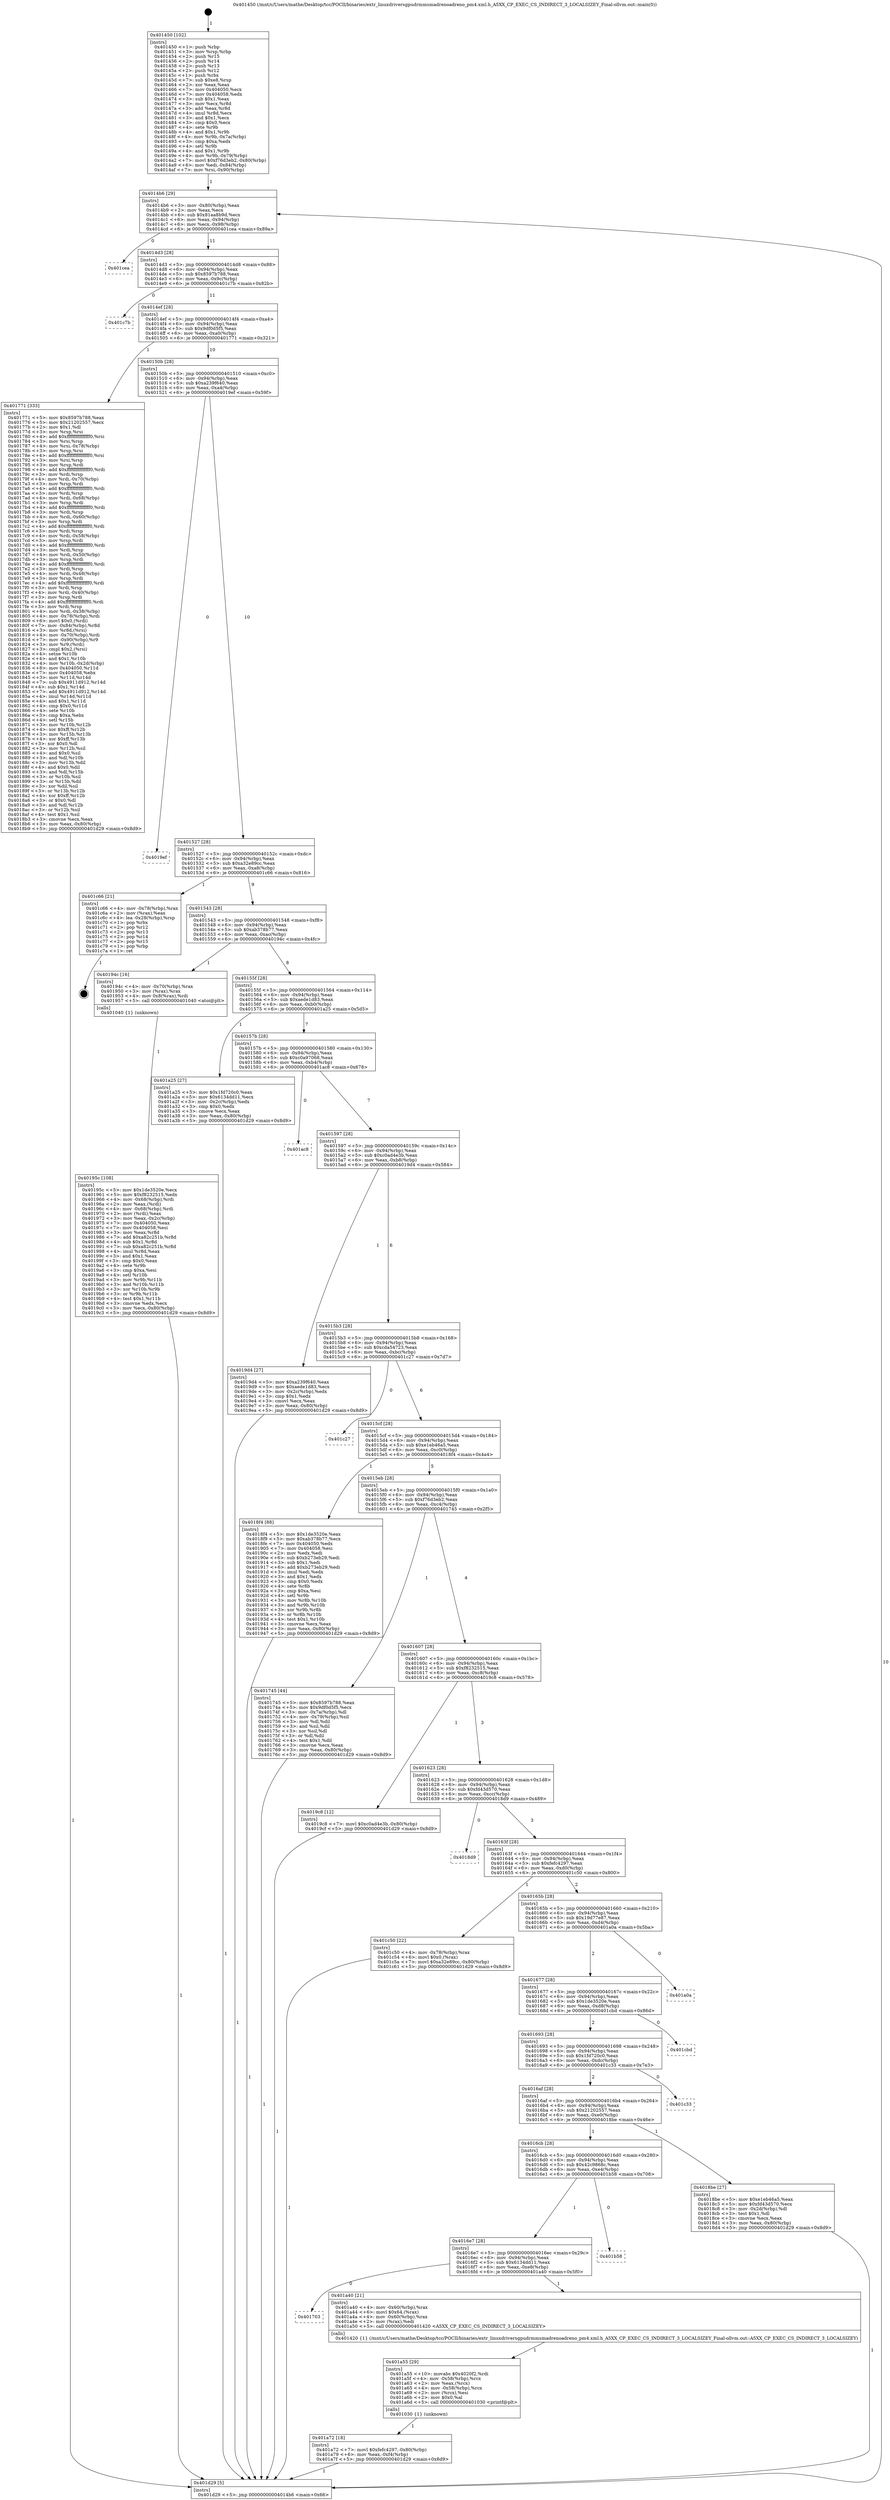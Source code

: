 digraph "0x401450" {
  label = "0x401450 (/mnt/c/Users/mathe/Desktop/tcc/POCII/binaries/extr_linuxdriversgpudrmmsmadrenoadreno_pm4.xml.h_A5XX_CP_EXEC_CS_INDIRECT_3_LOCALSIZEY_Final-ollvm.out::main(0))"
  labelloc = "t"
  node[shape=record]

  Entry [label="",width=0.3,height=0.3,shape=circle,fillcolor=black,style=filled]
  "0x4014b6" [label="{
     0x4014b6 [29]\l
     | [instrs]\l
     &nbsp;&nbsp;0x4014b6 \<+3\>: mov -0x80(%rbp),%eax\l
     &nbsp;&nbsp;0x4014b9 \<+2\>: mov %eax,%ecx\l
     &nbsp;&nbsp;0x4014bb \<+6\>: sub $0x81aa8b9d,%ecx\l
     &nbsp;&nbsp;0x4014c1 \<+6\>: mov %eax,-0x94(%rbp)\l
     &nbsp;&nbsp;0x4014c7 \<+6\>: mov %ecx,-0x98(%rbp)\l
     &nbsp;&nbsp;0x4014cd \<+6\>: je 0000000000401cea \<main+0x89a\>\l
  }"]
  "0x401cea" [label="{
     0x401cea\l
  }", style=dashed]
  "0x4014d3" [label="{
     0x4014d3 [28]\l
     | [instrs]\l
     &nbsp;&nbsp;0x4014d3 \<+5\>: jmp 00000000004014d8 \<main+0x88\>\l
     &nbsp;&nbsp;0x4014d8 \<+6\>: mov -0x94(%rbp),%eax\l
     &nbsp;&nbsp;0x4014de \<+5\>: sub $0x8597b788,%eax\l
     &nbsp;&nbsp;0x4014e3 \<+6\>: mov %eax,-0x9c(%rbp)\l
     &nbsp;&nbsp;0x4014e9 \<+6\>: je 0000000000401c7b \<main+0x82b\>\l
  }"]
  Exit [label="",width=0.3,height=0.3,shape=circle,fillcolor=black,style=filled,peripheries=2]
  "0x401c7b" [label="{
     0x401c7b\l
  }", style=dashed]
  "0x4014ef" [label="{
     0x4014ef [28]\l
     | [instrs]\l
     &nbsp;&nbsp;0x4014ef \<+5\>: jmp 00000000004014f4 \<main+0xa4\>\l
     &nbsp;&nbsp;0x4014f4 \<+6\>: mov -0x94(%rbp),%eax\l
     &nbsp;&nbsp;0x4014fa \<+5\>: sub $0x9df0d5f5,%eax\l
     &nbsp;&nbsp;0x4014ff \<+6\>: mov %eax,-0xa0(%rbp)\l
     &nbsp;&nbsp;0x401505 \<+6\>: je 0000000000401771 \<main+0x321\>\l
  }"]
  "0x401a72" [label="{
     0x401a72 [18]\l
     | [instrs]\l
     &nbsp;&nbsp;0x401a72 \<+7\>: movl $0xfefc4297,-0x80(%rbp)\l
     &nbsp;&nbsp;0x401a79 \<+6\>: mov %eax,-0xf4(%rbp)\l
     &nbsp;&nbsp;0x401a7f \<+5\>: jmp 0000000000401d29 \<main+0x8d9\>\l
  }"]
  "0x401771" [label="{
     0x401771 [333]\l
     | [instrs]\l
     &nbsp;&nbsp;0x401771 \<+5\>: mov $0x8597b788,%eax\l
     &nbsp;&nbsp;0x401776 \<+5\>: mov $0x21202557,%ecx\l
     &nbsp;&nbsp;0x40177b \<+2\>: mov $0x1,%dl\l
     &nbsp;&nbsp;0x40177d \<+3\>: mov %rsp,%rsi\l
     &nbsp;&nbsp;0x401780 \<+4\>: add $0xfffffffffffffff0,%rsi\l
     &nbsp;&nbsp;0x401784 \<+3\>: mov %rsi,%rsp\l
     &nbsp;&nbsp;0x401787 \<+4\>: mov %rsi,-0x78(%rbp)\l
     &nbsp;&nbsp;0x40178b \<+3\>: mov %rsp,%rsi\l
     &nbsp;&nbsp;0x40178e \<+4\>: add $0xfffffffffffffff0,%rsi\l
     &nbsp;&nbsp;0x401792 \<+3\>: mov %rsi,%rsp\l
     &nbsp;&nbsp;0x401795 \<+3\>: mov %rsp,%rdi\l
     &nbsp;&nbsp;0x401798 \<+4\>: add $0xfffffffffffffff0,%rdi\l
     &nbsp;&nbsp;0x40179c \<+3\>: mov %rdi,%rsp\l
     &nbsp;&nbsp;0x40179f \<+4\>: mov %rdi,-0x70(%rbp)\l
     &nbsp;&nbsp;0x4017a3 \<+3\>: mov %rsp,%rdi\l
     &nbsp;&nbsp;0x4017a6 \<+4\>: add $0xfffffffffffffff0,%rdi\l
     &nbsp;&nbsp;0x4017aa \<+3\>: mov %rdi,%rsp\l
     &nbsp;&nbsp;0x4017ad \<+4\>: mov %rdi,-0x68(%rbp)\l
     &nbsp;&nbsp;0x4017b1 \<+3\>: mov %rsp,%rdi\l
     &nbsp;&nbsp;0x4017b4 \<+4\>: add $0xfffffffffffffff0,%rdi\l
     &nbsp;&nbsp;0x4017b8 \<+3\>: mov %rdi,%rsp\l
     &nbsp;&nbsp;0x4017bb \<+4\>: mov %rdi,-0x60(%rbp)\l
     &nbsp;&nbsp;0x4017bf \<+3\>: mov %rsp,%rdi\l
     &nbsp;&nbsp;0x4017c2 \<+4\>: add $0xfffffffffffffff0,%rdi\l
     &nbsp;&nbsp;0x4017c6 \<+3\>: mov %rdi,%rsp\l
     &nbsp;&nbsp;0x4017c9 \<+4\>: mov %rdi,-0x58(%rbp)\l
     &nbsp;&nbsp;0x4017cd \<+3\>: mov %rsp,%rdi\l
     &nbsp;&nbsp;0x4017d0 \<+4\>: add $0xfffffffffffffff0,%rdi\l
     &nbsp;&nbsp;0x4017d4 \<+3\>: mov %rdi,%rsp\l
     &nbsp;&nbsp;0x4017d7 \<+4\>: mov %rdi,-0x50(%rbp)\l
     &nbsp;&nbsp;0x4017db \<+3\>: mov %rsp,%rdi\l
     &nbsp;&nbsp;0x4017de \<+4\>: add $0xfffffffffffffff0,%rdi\l
     &nbsp;&nbsp;0x4017e2 \<+3\>: mov %rdi,%rsp\l
     &nbsp;&nbsp;0x4017e5 \<+4\>: mov %rdi,-0x48(%rbp)\l
     &nbsp;&nbsp;0x4017e9 \<+3\>: mov %rsp,%rdi\l
     &nbsp;&nbsp;0x4017ec \<+4\>: add $0xfffffffffffffff0,%rdi\l
     &nbsp;&nbsp;0x4017f0 \<+3\>: mov %rdi,%rsp\l
     &nbsp;&nbsp;0x4017f3 \<+4\>: mov %rdi,-0x40(%rbp)\l
     &nbsp;&nbsp;0x4017f7 \<+3\>: mov %rsp,%rdi\l
     &nbsp;&nbsp;0x4017fa \<+4\>: add $0xfffffffffffffff0,%rdi\l
     &nbsp;&nbsp;0x4017fe \<+3\>: mov %rdi,%rsp\l
     &nbsp;&nbsp;0x401801 \<+4\>: mov %rdi,-0x38(%rbp)\l
     &nbsp;&nbsp;0x401805 \<+4\>: mov -0x78(%rbp),%rdi\l
     &nbsp;&nbsp;0x401809 \<+6\>: movl $0x0,(%rdi)\l
     &nbsp;&nbsp;0x40180f \<+7\>: mov -0x84(%rbp),%r8d\l
     &nbsp;&nbsp;0x401816 \<+3\>: mov %r8d,(%rsi)\l
     &nbsp;&nbsp;0x401819 \<+4\>: mov -0x70(%rbp),%rdi\l
     &nbsp;&nbsp;0x40181d \<+7\>: mov -0x90(%rbp),%r9\l
     &nbsp;&nbsp;0x401824 \<+3\>: mov %r9,(%rdi)\l
     &nbsp;&nbsp;0x401827 \<+3\>: cmpl $0x2,(%rsi)\l
     &nbsp;&nbsp;0x40182a \<+4\>: setne %r10b\l
     &nbsp;&nbsp;0x40182e \<+4\>: and $0x1,%r10b\l
     &nbsp;&nbsp;0x401832 \<+4\>: mov %r10b,-0x2d(%rbp)\l
     &nbsp;&nbsp;0x401836 \<+8\>: mov 0x404050,%r11d\l
     &nbsp;&nbsp;0x40183e \<+7\>: mov 0x404058,%ebx\l
     &nbsp;&nbsp;0x401845 \<+3\>: mov %r11d,%r14d\l
     &nbsp;&nbsp;0x401848 \<+7\>: sub $0x4911d912,%r14d\l
     &nbsp;&nbsp;0x40184f \<+4\>: sub $0x1,%r14d\l
     &nbsp;&nbsp;0x401853 \<+7\>: add $0x4911d912,%r14d\l
     &nbsp;&nbsp;0x40185a \<+4\>: imul %r14d,%r11d\l
     &nbsp;&nbsp;0x40185e \<+4\>: and $0x1,%r11d\l
     &nbsp;&nbsp;0x401862 \<+4\>: cmp $0x0,%r11d\l
     &nbsp;&nbsp;0x401866 \<+4\>: sete %r10b\l
     &nbsp;&nbsp;0x40186a \<+3\>: cmp $0xa,%ebx\l
     &nbsp;&nbsp;0x40186d \<+4\>: setl %r15b\l
     &nbsp;&nbsp;0x401871 \<+3\>: mov %r10b,%r12b\l
     &nbsp;&nbsp;0x401874 \<+4\>: xor $0xff,%r12b\l
     &nbsp;&nbsp;0x401878 \<+3\>: mov %r15b,%r13b\l
     &nbsp;&nbsp;0x40187b \<+4\>: xor $0xff,%r13b\l
     &nbsp;&nbsp;0x40187f \<+3\>: xor $0x0,%dl\l
     &nbsp;&nbsp;0x401882 \<+3\>: mov %r12b,%sil\l
     &nbsp;&nbsp;0x401885 \<+4\>: and $0x0,%sil\l
     &nbsp;&nbsp;0x401889 \<+3\>: and %dl,%r10b\l
     &nbsp;&nbsp;0x40188c \<+3\>: mov %r13b,%dil\l
     &nbsp;&nbsp;0x40188f \<+4\>: and $0x0,%dil\l
     &nbsp;&nbsp;0x401893 \<+3\>: and %dl,%r15b\l
     &nbsp;&nbsp;0x401896 \<+3\>: or %r10b,%sil\l
     &nbsp;&nbsp;0x401899 \<+3\>: or %r15b,%dil\l
     &nbsp;&nbsp;0x40189c \<+3\>: xor %dil,%sil\l
     &nbsp;&nbsp;0x40189f \<+3\>: or %r13b,%r12b\l
     &nbsp;&nbsp;0x4018a2 \<+4\>: xor $0xff,%r12b\l
     &nbsp;&nbsp;0x4018a6 \<+3\>: or $0x0,%dl\l
     &nbsp;&nbsp;0x4018a9 \<+3\>: and %dl,%r12b\l
     &nbsp;&nbsp;0x4018ac \<+3\>: or %r12b,%sil\l
     &nbsp;&nbsp;0x4018af \<+4\>: test $0x1,%sil\l
     &nbsp;&nbsp;0x4018b3 \<+3\>: cmovne %ecx,%eax\l
     &nbsp;&nbsp;0x4018b6 \<+3\>: mov %eax,-0x80(%rbp)\l
     &nbsp;&nbsp;0x4018b9 \<+5\>: jmp 0000000000401d29 \<main+0x8d9\>\l
  }"]
  "0x40150b" [label="{
     0x40150b [28]\l
     | [instrs]\l
     &nbsp;&nbsp;0x40150b \<+5\>: jmp 0000000000401510 \<main+0xc0\>\l
     &nbsp;&nbsp;0x401510 \<+6\>: mov -0x94(%rbp),%eax\l
     &nbsp;&nbsp;0x401516 \<+5\>: sub $0xa239f640,%eax\l
     &nbsp;&nbsp;0x40151b \<+6\>: mov %eax,-0xa4(%rbp)\l
     &nbsp;&nbsp;0x401521 \<+6\>: je 00000000004019ef \<main+0x59f\>\l
  }"]
  "0x401a55" [label="{
     0x401a55 [29]\l
     | [instrs]\l
     &nbsp;&nbsp;0x401a55 \<+10\>: movabs $0x4020f2,%rdi\l
     &nbsp;&nbsp;0x401a5f \<+4\>: mov -0x58(%rbp),%rcx\l
     &nbsp;&nbsp;0x401a63 \<+2\>: mov %eax,(%rcx)\l
     &nbsp;&nbsp;0x401a65 \<+4\>: mov -0x58(%rbp),%rcx\l
     &nbsp;&nbsp;0x401a69 \<+2\>: mov (%rcx),%esi\l
     &nbsp;&nbsp;0x401a6b \<+2\>: mov $0x0,%al\l
     &nbsp;&nbsp;0x401a6d \<+5\>: call 0000000000401030 \<printf@plt\>\l
     | [calls]\l
     &nbsp;&nbsp;0x401030 \{1\} (unknown)\l
  }"]
  "0x4019ef" [label="{
     0x4019ef\l
  }", style=dashed]
  "0x401527" [label="{
     0x401527 [28]\l
     | [instrs]\l
     &nbsp;&nbsp;0x401527 \<+5\>: jmp 000000000040152c \<main+0xdc\>\l
     &nbsp;&nbsp;0x40152c \<+6\>: mov -0x94(%rbp),%eax\l
     &nbsp;&nbsp;0x401532 \<+5\>: sub $0xa32e89cc,%eax\l
     &nbsp;&nbsp;0x401537 \<+6\>: mov %eax,-0xa8(%rbp)\l
     &nbsp;&nbsp;0x40153d \<+6\>: je 0000000000401c66 \<main+0x816\>\l
  }"]
  "0x401703" [label="{
     0x401703\l
  }", style=dashed]
  "0x401c66" [label="{
     0x401c66 [21]\l
     | [instrs]\l
     &nbsp;&nbsp;0x401c66 \<+4\>: mov -0x78(%rbp),%rax\l
     &nbsp;&nbsp;0x401c6a \<+2\>: mov (%rax),%eax\l
     &nbsp;&nbsp;0x401c6c \<+4\>: lea -0x28(%rbp),%rsp\l
     &nbsp;&nbsp;0x401c70 \<+1\>: pop %rbx\l
     &nbsp;&nbsp;0x401c71 \<+2\>: pop %r12\l
     &nbsp;&nbsp;0x401c73 \<+2\>: pop %r13\l
     &nbsp;&nbsp;0x401c75 \<+2\>: pop %r14\l
     &nbsp;&nbsp;0x401c77 \<+2\>: pop %r15\l
     &nbsp;&nbsp;0x401c79 \<+1\>: pop %rbp\l
     &nbsp;&nbsp;0x401c7a \<+1\>: ret\l
  }"]
  "0x401543" [label="{
     0x401543 [28]\l
     | [instrs]\l
     &nbsp;&nbsp;0x401543 \<+5\>: jmp 0000000000401548 \<main+0xf8\>\l
     &nbsp;&nbsp;0x401548 \<+6\>: mov -0x94(%rbp),%eax\l
     &nbsp;&nbsp;0x40154e \<+5\>: sub $0xab378b77,%eax\l
     &nbsp;&nbsp;0x401553 \<+6\>: mov %eax,-0xac(%rbp)\l
     &nbsp;&nbsp;0x401559 \<+6\>: je 000000000040194c \<main+0x4fc\>\l
  }"]
  "0x401a40" [label="{
     0x401a40 [21]\l
     | [instrs]\l
     &nbsp;&nbsp;0x401a40 \<+4\>: mov -0x60(%rbp),%rax\l
     &nbsp;&nbsp;0x401a44 \<+6\>: movl $0x64,(%rax)\l
     &nbsp;&nbsp;0x401a4a \<+4\>: mov -0x60(%rbp),%rax\l
     &nbsp;&nbsp;0x401a4e \<+2\>: mov (%rax),%edi\l
     &nbsp;&nbsp;0x401a50 \<+5\>: call 0000000000401420 \<A5XX_CP_EXEC_CS_INDIRECT_3_LOCALSIZEY\>\l
     | [calls]\l
     &nbsp;&nbsp;0x401420 \{1\} (/mnt/c/Users/mathe/Desktop/tcc/POCII/binaries/extr_linuxdriversgpudrmmsmadrenoadreno_pm4.xml.h_A5XX_CP_EXEC_CS_INDIRECT_3_LOCALSIZEY_Final-ollvm.out::A5XX_CP_EXEC_CS_INDIRECT_3_LOCALSIZEY)\l
  }"]
  "0x40194c" [label="{
     0x40194c [16]\l
     | [instrs]\l
     &nbsp;&nbsp;0x40194c \<+4\>: mov -0x70(%rbp),%rax\l
     &nbsp;&nbsp;0x401950 \<+3\>: mov (%rax),%rax\l
     &nbsp;&nbsp;0x401953 \<+4\>: mov 0x8(%rax),%rdi\l
     &nbsp;&nbsp;0x401957 \<+5\>: call 0000000000401040 \<atoi@plt\>\l
     | [calls]\l
     &nbsp;&nbsp;0x401040 \{1\} (unknown)\l
  }"]
  "0x40155f" [label="{
     0x40155f [28]\l
     | [instrs]\l
     &nbsp;&nbsp;0x40155f \<+5\>: jmp 0000000000401564 \<main+0x114\>\l
     &nbsp;&nbsp;0x401564 \<+6\>: mov -0x94(%rbp),%eax\l
     &nbsp;&nbsp;0x40156a \<+5\>: sub $0xaede1d83,%eax\l
     &nbsp;&nbsp;0x40156f \<+6\>: mov %eax,-0xb0(%rbp)\l
     &nbsp;&nbsp;0x401575 \<+6\>: je 0000000000401a25 \<main+0x5d5\>\l
  }"]
  "0x4016e7" [label="{
     0x4016e7 [28]\l
     | [instrs]\l
     &nbsp;&nbsp;0x4016e7 \<+5\>: jmp 00000000004016ec \<main+0x29c\>\l
     &nbsp;&nbsp;0x4016ec \<+6\>: mov -0x94(%rbp),%eax\l
     &nbsp;&nbsp;0x4016f2 \<+5\>: sub $0x6134dd11,%eax\l
     &nbsp;&nbsp;0x4016f7 \<+6\>: mov %eax,-0xe8(%rbp)\l
     &nbsp;&nbsp;0x4016fd \<+6\>: je 0000000000401a40 \<main+0x5f0\>\l
  }"]
  "0x401a25" [label="{
     0x401a25 [27]\l
     | [instrs]\l
     &nbsp;&nbsp;0x401a25 \<+5\>: mov $0x1fd720c0,%eax\l
     &nbsp;&nbsp;0x401a2a \<+5\>: mov $0x6134dd11,%ecx\l
     &nbsp;&nbsp;0x401a2f \<+3\>: mov -0x2c(%rbp),%edx\l
     &nbsp;&nbsp;0x401a32 \<+3\>: cmp $0x0,%edx\l
     &nbsp;&nbsp;0x401a35 \<+3\>: cmove %ecx,%eax\l
     &nbsp;&nbsp;0x401a38 \<+3\>: mov %eax,-0x80(%rbp)\l
     &nbsp;&nbsp;0x401a3b \<+5\>: jmp 0000000000401d29 \<main+0x8d9\>\l
  }"]
  "0x40157b" [label="{
     0x40157b [28]\l
     | [instrs]\l
     &nbsp;&nbsp;0x40157b \<+5\>: jmp 0000000000401580 \<main+0x130\>\l
     &nbsp;&nbsp;0x401580 \<+6\>: mov -0x94(%rbp),%eax\l
     &nbsp;&nbsp;0x401586 \<+5\>: sub $0xc0a97068,%eax\l
     &nbsp;&nbsp;0x40158b \<+6\>: mov %eax,-0xb4(%rbp)\l
     &nbsp;&nbsp;0x401591 \<+6\>: je 0000000000401ac8 \<main+0x678\>\l
  }"]
  "0x401b58" [label="{
     0x401b58\l
  }", style=dashed]
  "0x401ac8" [label="{
     0x401ac8\l
  }", style=dashed]
  "0x401597" [label="{
     0x401597 [28]\l
     | [instrs]\l
     &nbsp;&nbsp;0x401597 \<+5\>: jmp 000000000040159c \<main+0x14c\>\l
     &nbsp;&nbsp;0x40159c \<+6\>: mov -0x94(%rbp),%eax\l
     &nbsp;&nbsp;0x4015a2 \<+5\>: sub $0xc0ad4e3b,%eax\l
     &nbsp;&nbsp;0x4015a7 \<+6\>: mov %eax,-0xb8(%rbp)\l
     &nbsp;&nbsp;0x4015ad \<+6\>: je 00000000004019d4 \<main+0x584\>\l
  }"]
  "0x40195c" [label="{
     0x40195c [108]\l
     | [instrs]\l
     &nbsp;&nbsp;0x40195c \<+5\>: mov $0x1de3520e,%ecx\l
     &nbsp;&nbsp;0x401961 \<+5\>: mov $0xf8232515,%edx\l
     &nbsp;&nbsp;0x401966 \<+4\>: mov -0x68(%rbp),%rdi\l
     &nbsp;&nbsp;0x40196a \<+2\>: mov %eax,(%rdi)\l
     &nbsp;&nbsp;0x40196c \<+4\>: mov -0x68(%rbp),%rdi\l
     &nbsp;&nbsp;0x401970 \<+2\>: mov (%rdi),%eax\l
     &nbsp;&nbsp;0x401972 \<+3\>: mov %eax,-0x2c(%rbp)\l
     &nbsp;&nbsp;0x401975 \<+7\>: mov 0x404050,%eax\l
     &nbsp;&nbsp;0x40197c \<+7\>: mov 0x404058,%esi\l
     &nbsp;&nbsp;0x401983 \<+3\>: mov %eax,%r8d\l
     &nbsp;&nbsp;0x401986 \<+7\>: add $0xa82c251b,%r8d\l
     &nbsp;&nbsp;0x40198d \<+4\>: sub $0x1,%r8d\l
     &nbsp;&nbsp;0x401991 \<+7\>: sub $0xa82c251b,%r8d\l
     &nbsp;&nbsp;0x401998 \<+4\>: imul %r8d,%eax\l
     &nbsp;&nbsp;0x40199c \<+3\>: and $0x1,%eax\l
     &nbsp;&nbsp;0x40199f \<+3\>: cmp $0x0,%eax\l
     &nbsp;&nbsp;0x4019a2 \<+4\>: sete %r9b\l
     &nbsp;&nbsp;0x4019a6 \<+3\>: cmp $0xa,%esi\l
     &nbsp;&nbsp;0x4019a9 \<+4\>: setl %r10b\l
     &nbsp;&nbsp;0x4019ad \<+3\>: mov %r9b,%r11b\l
     &nbsp;&nbsp;0x4019b0 \<+3\>: and %r10b,%r11b\l
     &nbsp;&nbsp;0x4019b3 \<+3\>: xor %r10b,%r9b\l
     &nbsp;&nbsp;0x4019b6 \<+3\>: or %r9b,%r11b\l
     &nbsp;&nbsp;0x4019b9 \<+4\>: test $0x1,%r11b\l
     &nbsp;&nbsp;0x4019bd \<+3\>: cmovne %edx,%ecx\l
     &nbsp;&nbsp;0x4019c0 \<+3\>: mov %ecx,-0x80(%rbp)\l
     &nbsp;&nbsp;0x4019c3 \<+5\>: jmp 0000000000401d29 \<main+0x8d9\>\l
  }"]
  "0x4019d4" [label="{
     0x4019d4 [27]\l
     | [instrs]\l
     &nbsp;&nbsp;0x4019d4 \<+5\>: mov $0xa239f640,%eax\l
     &nbsp;&nbsp;0x4019d9 \<+5\>: mov $0xaede1d83,%ecx\l
     &nbsp;&nbsp;0x4019de \<+3\>: mov -0x2c(%rbp),%edx\l
     &nbsp;&nbsp;0x4019e1 \<+3\>: cmp $0x1,%edx\l
     &nbsp;&nbsp;0x4019e4 \<+3\>: cmovl %ecx,%eax\l
     &nbsp;&nbsp;0x4019e7 \<+3\>: mov %eax,-0x80(%rbp)\l
     &nbsp;&nbsp;0x4019ea \<+5\>: jmp 0000000000401d29 \<main+0x8d9\>\l
  }"]
  "0x4015b3" [label="{
     0x4015b3 [28]\l
     | [instrs]\l
     &nbsp;&nbsp;0x4015b3 \<+5\>: jmp 00000000004015b8 \<main+0x168\>\l
     &nbsp;&nbsp;0x4015b8 \<+6\>: mov -0x94(%rbp),%eax\l
     &nbsp;&nbsp;0x4015be \<+5\>: sub $0xcda54723,%eax\l
     &nbsp;&nbsp;0x4015c3 \<+6\>: mov %eax,-0xbc(%rbp)\l
     &nbsp;&nbsp;0x4015c9 \<+6\>: je 0000000000401c27 \<main+0x7d7\>\l
  }"]
  "0x4016cb" [label="{
     0x4016cb [28]\l
     | [instrs]\l
     &nbsp;&nbsp;0x4016cb \<+5\>: jmp 00000000004016d0 \<main+0x280\>\l
     &nbsp;&nbsp;0x4016d0 \<+6\>: mov -0x94(%rbp),%eax\l
     &nbsp;&nbsp;0x4016d6 \<+5\>: sub $0x42c9868c,%eax\l
     &nbsp;&nbsp;0x4016db \<+6\>: mov %eax,-0xe4(%rbp)\l
     &nbsp;&nbsp;0x4016e1 \<+6\>: je 0000000000401b58 \<main+0x708\>\l
  }"]
  "0x401c27" [label="{
     0x401c27\l
  }", style=dashed]
  "0x4015cf" [label="{
     0x4015cf [28]\l
     | [instrs]\l
     &nbsp;&nbsp;0x4015cf \<+5\>: jmp 00000000004015d4 \<main+0x184\>\l
     &nbsp;&nbsp;0x4015d4 \<+6\>: mov -0x94(%rbp),%eax\l
     &nbsp;&nbsp;0x4015da \<+5\>: sub $0xe1eb46a5,%eax\l
     &nbsp;&nbsp;0x4015df \<+6\>: mov %eax,-0xc0(%rbp)\l
     &nbsp;&nbsp;0x4015e5 \<+6\>: je 00000000004018f4 \<main+0x4a4\>\l
  }"]
  "0x4018be" [label="{
     0x4018be [27]\l
     | [instrs]\l
     &nbsp;&nbsp;0x4018be \<+5\>: mov $0xe1eb46a5,%eax\l
     &nbsp;&nbsp;0x4018c3 \<+5\>: mov $0xfd43d570,%ecx\l
     &nbsp;&nbsp;0x4018c8 \<+3\>: mov -0x2d(%rbp),%dl\l
     &nbsp;&nbsp;0x4018cb \<+3\>: test $0x1,%dl\l
     &nbsp;&nbsp;0x4018ce \<+3\>: cmovne %ecx,%eax\l
     &nbsp;&nbsp;0x4018d1 \<+3\>: mov %eax,-0x80(%rbp)\l
     &nbsp;&nbsp;0x4018d4 \<+5\>: jmp 0000000000401d29 \<main+0x8d9\>\l
  }"]
  "0x4018f4" [label="{
     0x4018f4 [88]\l
     | [instrs]\l
     &nbsp;&nbsp;0x4018f4 \<+5\>: mov $0x1de3520e,%eax\l
     &nbsp;&nbsp;0x4018f9 \<+5\>: mov $0xab378b77,%ecx\l
     &nbsp;&nbsp;0x4018fe \<+7\>: mov 0x404050,%edx\l
     &nbsp;&nbsp;0x401905 \<+7\>: mov 0x404058,%esi\l
     &nbsp;&nbsp;0x40190c \<+2\>: mov %edx,%edi\l
     &nbsp;&nbsp;0x40190e \<+6\>: sub $0xb273eb29,%edi\l
     &nbsp;&nbsp;0x401914 \<+3\>: sub $0x1,%edi\l
     &nbsp;&nbsp;0x401917 \<+6\>: add $0xb273eb29,%edi\l
     &nbsp;&nbsp;0x40191d \<+3\>: imul %edi,%edx\l
     &nbsp;&nbsp;0x401920 \<+3\>: and $0x1,%edx\l
     &nbsp;&nbsp;0x401923 \<+3\>: cmp $0x0,%edx\l
     &nbsp;&nbsp;0x401926 \<+4\>: sete %r8b\l
     &nbsp;&nbsp;0x40192a \<+3\>: cmp $0xa,%esi\l
     &nbsp;&nbsp;0x40192d \<+4\>: setl %r9b\l
     &nbsp;&nbsp;0x401931 \<+3\>: mov %r8b,%r10b\l
     &nbsp;&nbsp;0x401934 \<+3\>: and %r9b,%r10b\l
     &nbsp;&nbsp;0x401937 \<+3\>: xor %r9b,%r8b\l
     &nbsp;&nbsp;0x40193a \<+3\>: or %r8b,%r10b\l
     &nbsp;&nbsp;0x40193d \<+4\>: test $0x1,%r10b\l
     &nbsp;&nbsp;0x401941 \<+3\>: cmovne %ecx,%eax\l
     &nbsp;&nbsp;0x401944 \<+3\>: mov %eax,-0x80(%rbp)\l
     &nbsp;&nbsp;0x401947 \<+5\>: jmp 0000000000401d29 \<main+0x8d9\>\l
  }"]
  "0x4015eb" [label="{
     0x4015eb [28]\l
     | [instrs]\l
     &nbsp;&nbsp;0x4015eb \<+5\>: jmp 00000000004015f0 \<main+0x1a0\>\l
     &nbsp;&nbsp;0x4015f0 \<+6\>: mov -0x94(%rbp),%eax\l
     &nbsp;&nbsp;0x4015f6 \<+5\>: sub $0xf76d3eb2,%eax\l
     &nbsp;&nbsp;0x4015fb \<+6\>: mov %eax,-0xc4(%rbp)\l
     &nbsp;&nbsp;0x401601 \<+6\>: je 0000000000401745 \<main+0x2f5\>\l
  }"]
  "0x4016af" [label="{
     0x4016af [28]\l
     | [instrs]\l
     &nbsp;&nbsp;0x4016af \<+5\>: jmp 00000000004016b4 \<main+0x264\>\l
     &nbsp;&nbsp;0x4016b4 \<+6\>: mov -0x94(%rbp),%eax\l
     &nbsp;&nbsp;0x4016ba \<+5\>: sub $0x21202557,%eax\l
     &nbsp;&nbsp;0x4016bf \<+6\>: mov %eax,-0xe0(%rbp)\l
     &nbsp;&nbsp;0x4016c5 \<+6\>: je 00000000004018be \<main+0x46e\>\l
  }"]
  "0x401745" [label="{
     0x401745 [44]\l
     | [instrs]\l
     &nbsp;&nbsp;0x401745 \<+5\>: mov $0x8597b788,%eax\l
     &nbsp;&nbsp;0x40174a \<+5\>: mov $0x9df0d5f5,%ecx\l
     &nbsp;&nbsp;0x40174f \<+3\>: mov -0x7a(%rbp),%dl\l
     &nbsp;&nbsp;0x401752 \<+4\>: mov -0x79(%rbp),%sil\l
     &nbsp;&nbsp;0x401756 \<+3\>: mov %dl,%dil\l
     &nbsp;&nbsp;0x401759 \<+3\>: and %sil,%dil\l
     &nbsp;&nbsp;0x40175c \<+3\>: xor %sil,%dl\l
     &nbsp;&nbsp;0x40175f \<+3\>: or %dl,%dil\l
     &nbsp;&nbsp;0x401762 \<+4\>: test $0x1,%dil\l
     &nbsp;&nbsp;0x401766 \<+3\>: cmovne %ecx,%eax\l
     &nbsp;&nbsp;0x401769 \<+3\>: mov %eax,-0x80(%rbp)\l
     &nbsp;&nbsp;0x40176c \<+5\>: jmp 0000000000401d29 \<main+0x8d9\>\l
  }"]
  "0x401607" [label="{
     0x401607 [28]\l
     | [instrs]\l
     &nbsp;&nbsp;0x401607 \<+5\>: jmp 000000000040160c \<main+0x1bc\>\l
     &nbsp;&nbsp;0x40160c \<+6\>: mov -0x94(%rbp),%eax\l
     &nbsp;&nbsp;0x401612 \<+5\>: sub $0xf8232515,%eax\l
     &nbsp;&nbsp;0x401617 \<+6\>: mov %eax,-0xc8(%rbp)\l
     &nbsp;&nbsp;0x40161d \<+6\>: je 00000000004019c8 \<main+0x578\>\l
  }"]
  "0x401d29" [label="{
     0x401d29 [5]\l
     | [instrs]\l
     &nbsp;&nbsp;0x401d29 \<+5\>: jmp 00000000004014b6 \<main+0x66\>\l
  }"]
  "0x401450" [label="{
     0x401450 [102]\l
     | [instrs]\l
     &nbsp;&nbsp;0x401450 \<+1\>: push %rbp\l
     &nbsp;&nbsp;0x401451 \<+3\>: mov %rsp,%rbp\l
     &nbsp;&nbsp;0x401454 \<+2\>: push %r15\l
     &nbsp;&nbsp;0x401456 \<+2\>: push %r14\l
     &nbsp;&nbsp;0x401458 \<+2\>: push %r13\l
     &nbsp;&nbsp;0x40145a \<+2\>: push %r12\l
     &nbsp;&nbsp;0x40145c \<+1\>: push %rbx\l
     &nbsp;&nbsp;0x40145d \<+7\>: sub $0xe8,%rsp\l
     &nbsp;&nbsp;0x401464 \<+2\>: xor %eax,%eax\l
     &nbsp;&nbsp;0x401466 \<+7\>: mov 0x404050,%ecx\l
     &nbsp;&nbsp;0x40146d \<+7\>: mov 0x404058,%edx\l
     &nbsp;&nbsp;0x401474 \<+3\>: sub $0x1,%eax\l
     &nbsp;&nbsp;0x401477 \<+3\>: mov %ecx,%r8d\l
     &nbsp;&nbsp;0x40147a \<+3\>: add %eax,%r8d\l
     &nbsp;&nbsp;0x40147d \<+4\>: imul %r8d,%ecx\l
     &nbsp;&nbsp;0x401481 \<+3\>: and $0x1,%ecx\l
     &nbsp;&nbsp;0x401484 \<+3\>: cmp $0x0,%ecx\l
     &nbsp;&nbsp;0x401487 \<+4\>: sete %r9b\l
     &nbsp;&nbsp;0x40148b \<+4\>: and $0x1,%r9b\l
     &nbsp;&nbsp;0x40148f \<+4\>: mov %r9b,-0x7a(%rbp)\l
     &nbsp;&nbsp;0x401493 \<+3\>: cmp $0xa,%edx\l
     &nbsp;&nbsp;0x401496 \<+4\>: setl %r9b\l
     &nbsp;&nbsp;0x40149a \<+4\>: and $0x1,%r9b\l
     &nbsp;&nbsp;0x40149e \<+4\>: mov %r9b,-0x79(%rbp)\l
     &nbsp;&nbsp;0x4014a2 \<+7\>: movl $0xf76d3eb2,-0x80(%rbp)\l
     &nbsp;&nbsp;0x4014a9 \<+6\>: mov %edi,-0x84(%rbp)\l
     &nbsp;&nbsp;0x4014af \<+7\>: mov %rsi,-0x90(%rbp)\l
  }"]
  "0x401c33" [label="{
     0x401c33\l
  }", style=dashed]
  "0x401693" [label="{
     0x401693 [28]\l
     | [instrs]\l
     &nbsp;&nbsp;0x401693 \<+5\>: jmp 0000000000401698 \<main+0x248\>\l
     &nbsp;&nbsp;0x401698 \<+6\>: mov -0x94(%rbp),%eax\l
     &nbsp;&nbsp;0x40169e \<+5\>: sub $0x1fd720c0,%eax\l
     &nbsp;&nbsp;0x4016a3 \<+6\>: mov %eax,-0xdc(%rbp)\l
     &nbsp;&nbsp;0x4016a9 \<+6\>: je 0000000000401c33 \<main+0x7e3\>\l
  }"]
  "0x4019c8" [label="{
     0x4019c8 [12]\l
     | [instrs]\l
     &nbsp;&nbsp;0x4019c8 \<+7\>: movl $0xc0ad4e3b,-0x80(%rbp)\l
     &nbsp;&nbsp;0x4019cf \<+5\>: jmp 0000000000401d29 \<main+0x8d9\>\l
  }"]
  "0x401623" [label="{
     0x401623 [28]\l
     | [instrs]\l
     &nbsp;&nbsp;0x401623 \<+5\>: jmp 0000000000401628 \<main+0x1d8\>\l
     &nbsp;&nbsp;0x401628 \<+6\>: mov -0x94(%rbp),%eax\l
     &nbsp;&nbsp;0x40162e \<+5\>: sub $0xfd43d570,%eax\l
     &nbsp;&nbsp;0x401633 \<+6\>: mov %eax,-0xcc(%rbp)\l
     &nbsp;&nbsp;0x401639 \<+6\>: je 00000000004018d9 \<main+0x489\>\l
  }"]
  "0x401cbd" [label="{
     0x401cbd\l
  }", style=dashed]
  "0x4018d9" [label="{
     0x4018d9\l
  }", style=dashed]
  "0x40163f" [label="{
     0x40163f [28]\l
     | [instrs]\l
     &nbsp;&nbsp;0x40163f \<+5\>: jmp 0000000000401644 \<main+0x1f4\>\l
     &nbsp;&nbsp;0x401644 \<+6\>: mov -0x94(%rbp),%eax\l
     &nbsp;&nbsp;0x40164a \<+5\>: sub $0xfefc4297,%eax\l
     &nbsp;&nbsp;0x40164f \<+6\>: mov %eax,-0xd0(%rbp)\l
     &nbsp;&nbsp;0x401655 \<+6\>: je 0000000000401c50 \<main+0x800\>\l
  }"]
  "0x401677" [label="{
     0x401677 [28]\l
     | [instrs]\l
     &nbsp;&nbsp;0x401677 \<+5\>: jmp 000000000040167c \<main+0x22c\>\l
     &nbsp;&nbsp;0x40167c \<+6\>: mov -0x94(%rbp),%eax\l
     &nbsp;&nbsp;0x401682 \<+5\>: sub $0x1de3520e,%eax\l
     &nbsp;&nbsp;0x401687 \<+6\>: mov %eax,-0xd8(%rbp)\l
     &nbsp;&nbsp;0x40168d \<+6\>: je 0000000000401cbd \<main+0x86d\>\l
  }"]
  "0x401c50" [label="{
     0x401c50 [22]\l
     | [instrs]\l
     &nbsp;&nbsp;0x401c50 \<+4\>: mov -0x78(%rbp),%rax\l
     &nbsp;&nbsp;0x401c54 \<+6\>: movl $0x0,(%rax)\l
     &nbsp;&nbsp;0x401c5a \<+7\>: movl $0xa32e89cc,-0x80(%rbp)\l
     &nbsp;&nbsp;0x401c61 \<+5\>: jmp 0000000000401d29 \<main+0x8d9\>\l
  }"]
  "0x40165b" [label="{
     0x40165b [28]\l
     | [instrs]\l
     &nbsp;&nbsp;0x40165b \<+5\>: jmp 0000000000401660 \<main+0x210\>\l
     &nbsp;&nbsp;0x401660 \<+6\>: mov -0x94(%rbp),%eax\l
     &nbsp;&nbsp;0x401666 \<+5\>: sub $0x19d77e87,%eax\l
     &nbsp;&nbsp;0x40166b \<+6\>: mov %eax,-0xd4(%rbp)\l
     &nbsp;&nbsp;0x401671 \<+6\>: je 0000000000401a0a \<main+0x5ba\>\l
  }"]
  "0x401a0a" [label="{
     0x401a0a\l
  }", style=dashed]
  Entry -> "0x401450" [label=" 1"]
  "0x4014b6" -> "0x401cea" [label=" 0"]
  "0x4014b6" -> "0x4014d3" [label=" 11"]
  "0x401c66" -> Exit [label=" 1"]
  "0x4014d3" -> "0x401c7b" [label=" 0"]
  "0x4014d3" -> "0x4014ef" [label=" 11"]
  "0x401c50" -> "0x401d29" [label=" 1"]
  "0x4014ef" -> "0x401771" [label=" 1"]
  "0x4014ef" -> "0x40150b" [label=" 10"]
  "0x401a72" -> "0x401d29" [label=" 1"]
  "0x40150b" -> "0x4019ef" [label=" 0"]
  "0x40150b" -> "0x401527" [label=" 10"]
  "0x401a55" -> "0x401a72" [label=" 1"]
  "0x401527" -> "0x401c66" [label=" 1"]
  "0x401527" -> "0x401543" [label=" 9"]
  "0x401a40" -> "0x401a55" [label=" 1"]
  "0x401543" -> "0x40194c" [label=" 1"]
  "0x401543" -> "0x40155f" [label=" 8"]
  "0x4016e7" -> "0x401703" [label=" 0"]
  "0x40155f" -> "0x401a25" [label=" 1"]
  "0x40155f" -> "0x40157b" [label=" 7"]
  "0x4016e7" -> "0x401a40" [label=" 1"]
  "0x40157b" -> "0x401ac8" [label=" 0"]
  "0x40157b" -> "0x401597" [label=" 7"]
  "0x4016cb" -> "0x4016e7" [label=" 1"]
  "0x401597" -> "0x4019d4" [label=" 1"]
  "0x401597" -> "0x4015b3" [label=" 6"]
  "0x4016cb" -> "0x401b58" [label=" 0"]
  "0x4015b3" -> "0x401c27" [label=" 0"]
  "0x4015b3" -> "0x4015cf" [label=" 6"]
  "0x401a25" -> "0x401d29" [label=" 1"]
  "0x4015cf" -> "0x4018f4" [label=" 1"]
  "0x4015cf" -> "0x4015eb" [label=" 5"]
  "0x4019d4" -> "0x401d29" [label=" 1"]
  "0x4015eb" -> "0x401745" [label=" 1"]
  "0x4015eb" -> "0x401607" [label=" 4"]
  "0x401745" -> "0x401d29" [label=" 1"]
  "0x401450" -> "0x4014b6" [label=" 1"]
  "0x401d29" -> "0x4014b6" [label=" 10"]
  "0x40195c" -> "0x401d29" [label=" 1"]
  "0x401771" -> "0x401d29" [label=" 1"]
  "0x40194c" -> "0x40195c" [label=" 1"]
  "0x401607" -> "0x4019c8" [label=" 1"]
  "0x401607" -> "0x401623" [label=" 3"]
  "0x4018be" -> "0x401d29" [label=" 1"]
  "0x401623" -> "0x4018d9" [label=" 0"]
  "0x401623" -> "0x40163f" [label=" 3"]
  "0x4016af" -> "0x4016cb" [label=" 1"]
  "0x40163f" -> "0x401c50" [label=" 1"]
  "0x40163f" -> "0x40165b" [label=" 2"]
  "0x4019c8" -> "0x401d29" [label=" 1"]
  "0x40165b" -> "0x401a0a" [label=" 0"]
  "0x40165b" -> "0x401677" [label=" 2"]
  "0x4016af" -> "0x4018be" [label=" 1"]
  "0x401677" -> "0x401cbd" [label=" 0"]
  "0x401677" -> "0x401693" [label=" 2"]
  "0x4018f4" -> "0x401d29" [label=" 1"]
  "0x401693" -> "0x401c33" [label=" 0"]
  "0x401693" -> "0x4016af" [label=" 2"]
}

